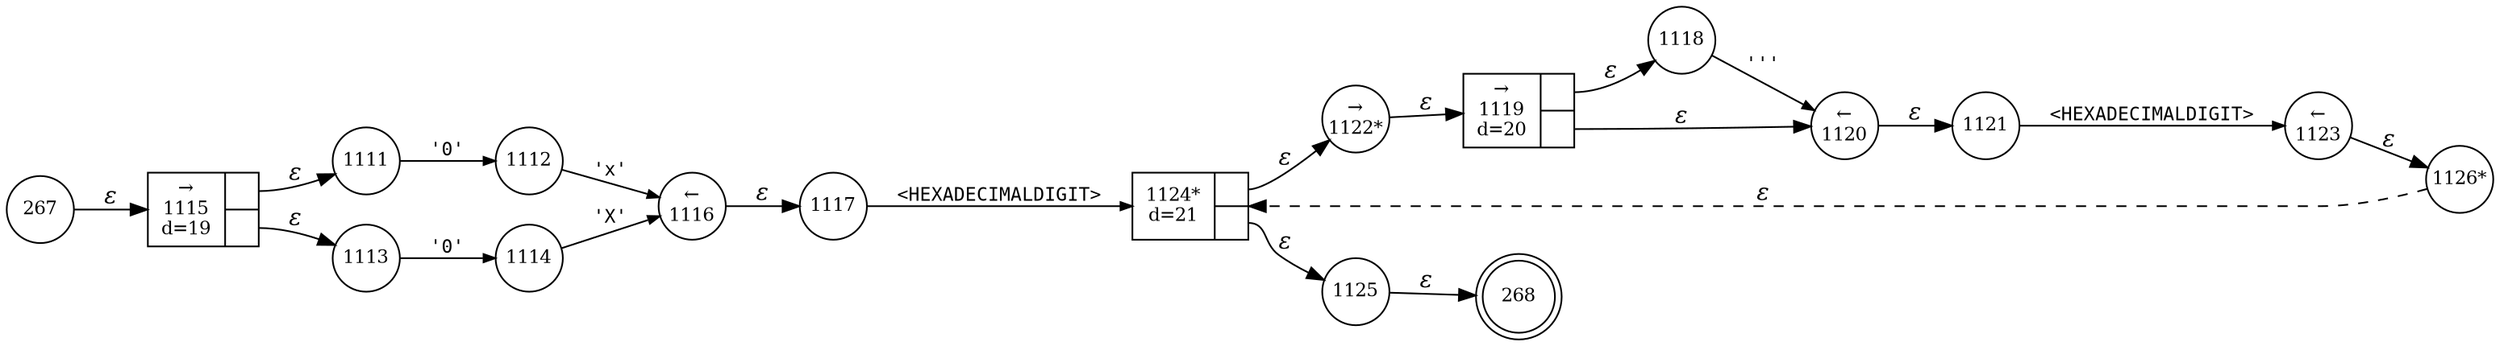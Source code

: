 digraph ATN {
rankdir=LR;
s268[fontsize=11, label="268", shape=doublecircle, fixedsize=true, width=.6];
s1120[fontsize=11,label="&larr;\n1120", shape=circle, fixedsize=true, width=.55, peripheries=1];
s1121[fontsize=11,label="1121", shape=circle, fixedsize=true, width=.55, peripheries=1];
s1122[fontsize=11,label="&rarr;\n1122*", shape=circle, fixedsize=true, width=.55, peripheries=1];
s1123[fontsize=11,label="&larr;\n1123", shape=circle, fixedsize=true, width=.55, peripheries=1];
s1124[fontsize=11,label="{1124*\nd=21|{<p0>|<p1>}}", shape=record, fixedsize=false, peripheries=1];
s1125[fontsize=11,label="1125", shape=circle, fixedsize=true, width=.55, peripheries=1];
s1126[fontsize=11,label="1126*", shape=circle, fixedsize=true, width=.55, peripheries=1];
s267[fontsize=11,label="267", shape=circle, fixedsize=true, width=.55, peripheries=1];
s1111[fontsize=11,label="1111", shape=circle, fixedsize=true, width=.55, peripheries=1];
s1112[fontsize=11,label="1112", shape=circle, fixedsize=true, width=.55, peripheries=1];
s1113[fontsize=11,label="1113", shape=circle, fixedsize=true, width=.55, peripheries=1];
s1114[fontsize=11,label="1114", shape=circle, fixedsize=true, width=.55, peripheries=1];
s1115[fontsize=11,label="{&rarr;\n1115\nd=19|{<p0>|<p1>}}", shape=record, fixedsize=false, peripheries=1];
s1116[fontsize=11,label="&larr;\n1116", shape=circle, fixedsize=true, width=.55, peripheries=1];
s1117[fontsize=11,label="1117", shape=circle, fixedsize=true, width=.55, peripheries=1];
s1118[fontsize=11,label="1118", shape=circle, fixedsize=true, width=.55, peripheries=1];
s1119[fontsize=11,label="{&rarr;\n1119\nd=20|{<p0>|<p1>}}", shape=record, fixedsize=false, peripheries=1];
s267 -> s1115 [fontname="Times-Italic", label="&epsilon;"];
s1115:p0 -> s1111 [fontname="Times-Italic", label="&epsilon;"];
s1115:p1 -> s1113 [fontname="Times-Italic", label="&epsilon;"];
s1111 -> s1112 [fontsize=11, fontname="Courier", arrowsize=.7, label = "'0'", arrowhead = normal];
s1113 -> s1114 [fontsize=11, fontname="Courier", arrowsize=.7, label = "'0'", arrowhead = normal];
s1112 -> s1116 [fontsize=11, fontname="Courier", arrowsize=.7, label = "'x'", arrowhead = normal];
s1114 -> s1116 [fontsize=11, fontname="Courier", arrowsize=.7, label = "'X'", arrowhead = normal];
s1116 -> s1117 [fontname="Times-Italic", label="&epsilon;"];
s1117 -> s1124 [fontsize=11, fontname="Courier", arrowsize=.7, label = "<HEXADECIMALDIGIT>", arrowhead = normal];
s1124:p0 -> s1122 [fontname="Times-Italic", label="&epsilon;"];
s1124:p1 -> s1125 [fontname="Times-Italic", label="&epsilon;"];
s1122 -> s1119 [fontname="Times-Italic", label="&epsilon;"];
s1125 -> s268 [fontname="Times-Italic", label="&epsilon;"];
s1119:p0 -> s1118 [fontname="Times-Italic", label="&epsilon;"];
s1119:p1 -> s1120 [fontname="Times-Italic", label="&epsilon;"];
s1118 -> s1120 [fontsize=11, fontname="Courier", arrowsize=.7, label = "'''", arrowhead = normal];
s1120 -> s1121 [fontname="Times-Italic", label="&epsilon;"];
s1121 -> s1123 [fontsize=11, fontname="Courier", arrowsize=.7, label = "<HEXADECIMALDIGIT>", arrowhead = normal];
s1123 -> s1126 [fontname="Times-Italic", label="&epsilon;"];
s1126 -> s1124 [fontname="Times-Italic", label="&epsilon;", style="dashed"];
}